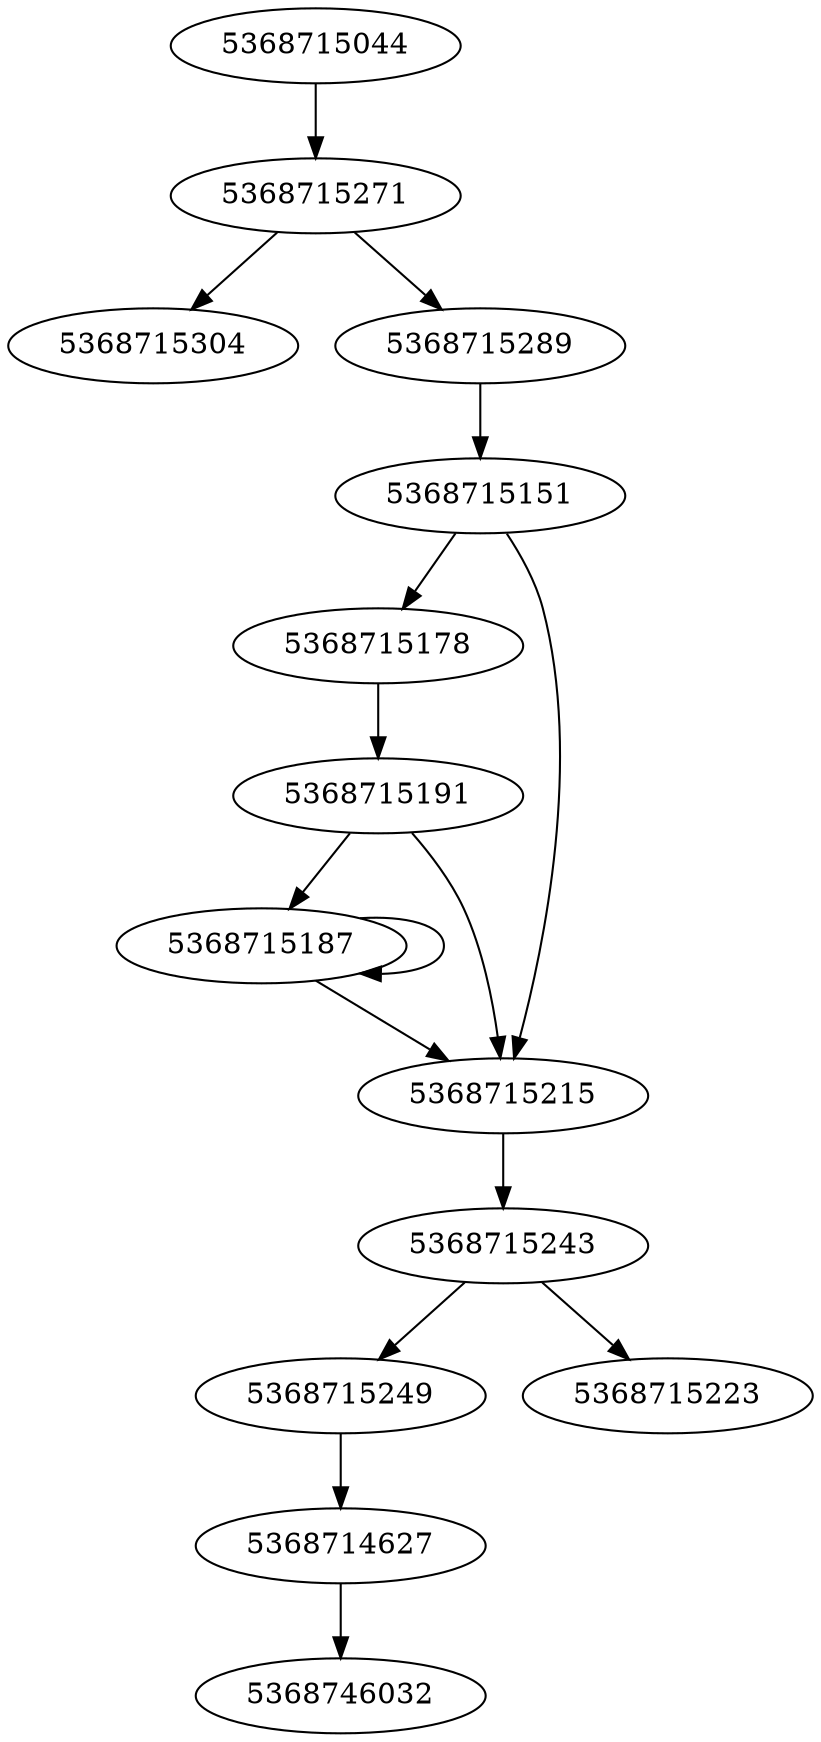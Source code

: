 digraph {
5368715044;
5368715271;
5368715304;
5368715289;
5368715151;
5368715178;
5368715191;
5368715187;
5368715215;
5368715243;
5368715249;
5368714627;
5368746032;
5368715223;
5368715044 -> 5368715271;
5368715271 -> 5368715304;
5368715271 -> 5368715289;
5368715289 -> 5368715151;
5368715151 -> 5368715178;
5368715151 -> 5368715215;
5368715178 -> 5368715191;
5368715191 -> 5368715187;
5368715191 -> 5368715215;
5368715187 -> 5368715187;
5368715187 -> 5368715215;
5368715215 -> 5368715243;
5368715243 -> 5368715249;
5368715243 -> 5368715223;
5368715249 -> 5368714627;
5368714627 -> 5368746032;
}
